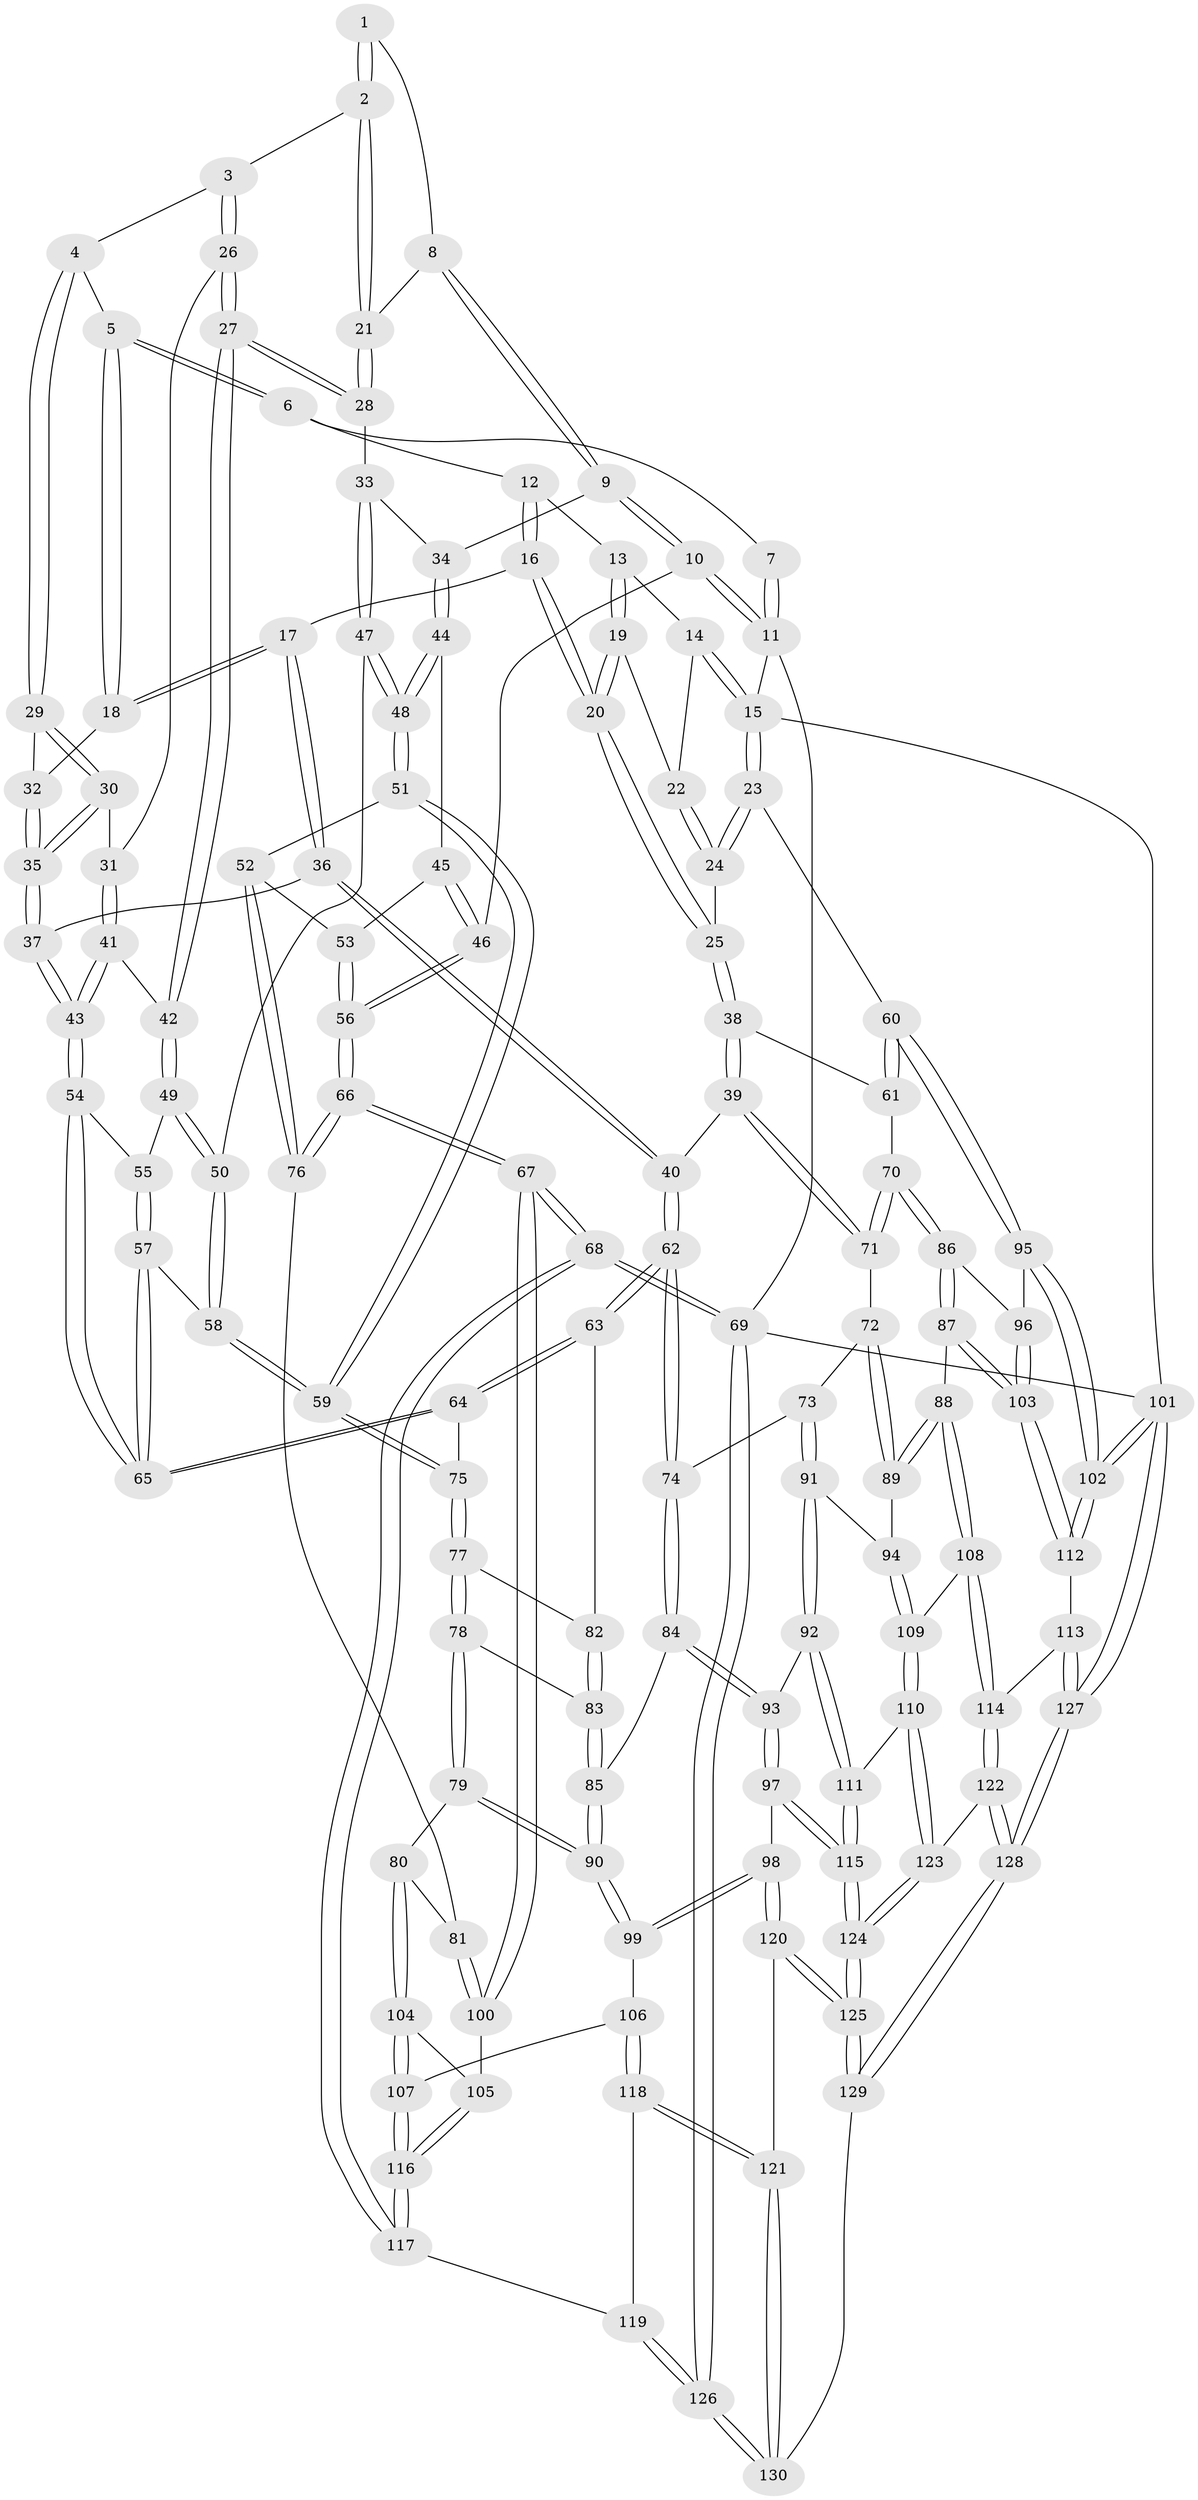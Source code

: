 // coarse degree distribution, {3: 0.1282051282051282, 4: 0.21794871794871795, 7: 0.038461538461538464, 5: 0.5256410256410257, 6: 0.07692307692307693, 2: 0.01282051282051282}
// Generated by graph-tools (version 1.1) at 2025/05/03/04/25 22:05:33]
// undirected, 130 vertices, 322 edges
graph export_dot {
graph [start="1"]
  node [color=gray90,style=filled];
  1 [pos="+0.22907655678453773+0"];
  2 [pos="+0.4045953979698897+0.11896156451634157"];
  3 [pos="+0.43594997485828446+0.11773069129156806"];
  4 [pos="+0.4896257261417227+0.09912451441931826"];
  5 [pos="+0.49316086917513446+0.09540737835147631"];
  6 [pos="+0.6347624829074969+0"];
  7 [pos="+0.12604756342278725+0"];
  8 [pos="+0.20503666954202304+0.1319718260165781"];
  9 [pos="+0.11920260941423597+0.17325252931094878"];
  10 [pos="+0+0"];
  11 [pos="+0+0"];
  12 [pos="+0.6869676375430289+0"];
  13 [pos="+0.7192167892845018+0"];
  14 [pos="+1+0"];
  15 [pos="+1+0"];
  16 [pos="+0.7199250707028516+0.2518498708328769"];
  17 [pos="+0.7127403489363138+0.25503100690658353"];
  18 [pos="+0.6875846782066765+0.254223907170512"];
  19 [pos="+0.8364982419402093+0.19050381772278865"];
  20 [pos="+0.7601664837028219+0.26132454284112894"];
  21 [pos="+0.2951512078592729+0.18440375820695176"];
  22 [pos="+0.8841733322767428+0.18959703659875243"];
  23 [pos="+1+0.13022185467946026"];
  24 [pos="+0.947531192450977+0.2488488383483844"];
  25 [pos="+0.8647427166212732+0.3830003146969602"];
  26 [pos="+0.4059800160180206+0.23974398438245384"];
  27 [pos="+0.3346356732121134+0.3137983434620727"];
  28 [pos="+0.2757385491649809+0.2877485993990474"];
  29 [pos="+0.5152340234646497+0.2263119398084909"];
  30 [pos="+0.5025296057742216+0.2911155600178424"];
  31 [pos="+0.4520933091248286+0.31594828709944306"];
  32 [pos="+0.6281283050264689+0.2792185049710413"];
  33 [pos="+0.27030522640954696+0.29053217221837163"];
  34 [pos="+0.14283294784663975+0.2824177045773715"];
  35 [pos="+0.5671498938370076+0.36113304452154366"];
  36 [pos="+0.6617258502199289+0.4365141078394833"];
  37 [pos="+0.573373967716509+0.4102539847940058"];
  38 [pos="+0.8703777761838469+0.41721021965169414"];
  39 [pos="+0.7251780259204098+0.4882202692001194"];
  40 [pos="+0.6816677863362476+0.4563094864929389"];
  41 [pos="+0.42130734827626054+0.351001878957408"];
  42 [pos="+0.37038206723305533+0.3515324692414724"];
  43 [pos="+0.5019669546532006+0.4568868153003851"];
  44 [pos="+0.12188199838382643+0.3100789215149181"];
  45 [pos="+0.12027701507448921+0.3104463668828553"];
  46 [pos="+0+0"];
  47 [pos="+0.24982356263905528+0.37657681483960403"];
  48 [pos="+0.17800015201391922+0.486537592918294"];
  49 [pos="+0.35009090791112063+0.4135346248044977"];
  50 [pos="+0.34050296669714464+0.42559925690880424"];
  51 [pos="+0.17649964300994136+0.5047691513652722"];
  52 [pos="+0.13779463300516614+0.5206833674362101"];
  53 [pos="+0+0.3721551955215672"];
  54 [pos="+0.5019399886701412+0.45694260361632355"];
  55 [pos="+0.3707387661218147+0.42377714124017557"];
  56 [pos="+0+0.35542796820975875"];
  57 [pos="+0.47271699799143496+0.5324641818119888"];
  58 [pos="+0.32704495173412934+0.4598012474443602"];
  59 [pos="+0.2384562563367579+0.5306091546401724"];
  60 [pos="+1+0.5318429177105276"];
  61 [pos="+0.8903560309009823+0.4304017142746291"];
  62 [pos="+0.5056562519553548+0.5910403230459904"];
  63 [pos="+0.49373840896233384+0.5787485840145971"];
  64 [pos="+0.4762925183425568+0.5357434862303664"];
  65 [pos="+0.47626554651721276+0.5345601587589457"];
  66 [pos="+0+0.6494155874814148"];
  67 [pos="+0+0.759324744582269"];
  68 [pos="+0+1"];
  69 [pos="+0+1"];
  70 [pos="+0.8383642113296744+0.6751355683123687"];
  71 [pos="+0.7204647221296341+0.5260998929622819"];
  72 [pos="+0.6094086717696603+0.6516260509766202"];
  73 [pos="+0.57838548664465+0.659189035316717"];
  74 [pos="+0.5494068225112829+0.6501050713438228"];
  75 [pos="+0.26798130922250174+0.5696594455963523"];
  76 [pos="+0.1149368967709076+0.5416389370534568"];
  77 [pos="+0.27081045088315814+0.5802039135723357"];
  78 [pos="+0.2710180645428834+0.6861195593974976"];
  79 [pos="+0.259779969112656+0.7182173383835283"];
  80 [pos="+0.19144168274814033+0.734547225147081"];
  81 [pos="+0.14976141332859363+0.7253212348059321"];
  82 [pos="+0.39790066652735945+0.6327909364980251"];
  83 [pos="+0.3809082736173426+0.6721882605823846"];
  84 [pos="+0.4729528551249863+0.7284003914892042"];
  85 [pos="+0.4171626542717624+0.7334257902009896"];
  86 [pos="+0.8448137926311274+0.6918811641016929"];
  87 [pos="+0.8360834860899763+0.702398528227441"];
  88 [pos="+0.8062947990573218+0.7327303852390231"];
  89 [pos="+0.7287815446965278+0.71586068965993"];
  90 [pos="+0.32896766534195027+0.8018230580167325"];
  91 [pos="+0.5981382031332203+0.7762051117171769"];
  92 [pos="+0.5766707102164881+0.8199792840191905"];
  93 [pos="+0.48191934911587025+0.7993711982125312"];
  94 [pos="+0.6572664678702058+0.7981027547841529"];
  95 [pos="+1+0.6032494918541789"];
  96 [pos="+1+0.6745111639948382"];
  97 [pos="+0.44869856358372984+0.8670926085807711"];
  98 [pos="+0.3641284285380037+0.865933852458071"];
  99 [pos="+0.33048760018877005+0.8149508896398735"];
  100 [pos="+0.021580107656492296+0.7801961957808684"];
  101 [pos="+1+1"];
  102 [pos="+1+0.9561477908344349"];
  103 [pos="+0.9456314194579056+0.8497671480165224"];
  104 [pos="+0.1881069538536313+0.8482522440020434"];
  105 [pos="+0.024889128131627372+0.7832618239401554"];
  106 [pos="+0.21358456055538297+0.8765815454063188"];
  107 [pos="+0.19561004568468648+0.8713367023794656"];
  108 [pos="+0.7980049845653601+0.807938859640728"];
  109 [pos="+0.71517325597881+0.8733457872958683"];
  110 [pos="+0.7054766305155811+0.8926947159880838"];
  111 [pos="+0.5772151318772502+0.8356003760746211"];
  112 [pos="+0.938590231899713+0.8945473129045697"];
  113 [pos="+0.899120134940576+0.9120583493648774"];
  114 [pos="+0.8977112420153278+0.911426420133398"];
  115 [pos="+0.5296138760882725+0.9373438872178912"];
  116 [pos="+0.13143151834777198+0.9125958091530852"];
  117 [pos="+0.12723929647974938+0.9307177097557875"];
  118 [pos="+0.2854268635079766+1"];
  119 [pos="+0.13541695538348292+0.9430597448024665"];
  120 [pos="+0.3555666686957976+0.8977929080852723"];
  121 [pos="+0.29101016809509983+1"];
  122 [pos="+0.7737688805979447+0.9624533004334507"];
  123 [pos="+0.7035130992979739+0.9042213401437285"];
  124 [pos="+0.5642806700485867+1"];
  125 [pos="+0.5596538823315027+1"];
  126 [pos="+0.10636077742539889+1"];
  127 [pos="+0.9132539569043557+1"];
  128 [pos="+0.8162752522355659+1"];
  129 [pos="+0.5432235810443777+1"];
  130 [pos="+0.3239871514516307+1"];
  1 -- 2;
  1 -- 2;
  1 -- 8;
  2 -- 3;
  2 -- 21;
  2 -- 21;
  3 -- 4;
  3 -- 26;
  3 -- 26;
  4 -- 5;
  4 -- 29;
  4 -- 29;
  5 -- 6;
  5 -- 6;
  5 -- 18;
  5 -- 18;
  6 -- 7;
  6 -- 12;
  7 -- 11;
  7 -- 11;
  8 -- 9;
  8 -- 9;
  8 -- 21;
  9 -- 10;
  9 -- 10;
  9 -- 34;
  10 -- 11;
  10 -- 11;
  10 -- 46;
  11 -- 15;
  11 -- 69;
  12 -- 13;
  12 -- 16;
  12 -- 16;
  13 -- 14;
  13 -- 19;
  13 -- 19;
  14 -- 15;
  14 -- 15;
  14 -- 22;
  15 -- 23;
  15 -- 23;
  15 -- 101;
  16 -- 17;
  16 -- 20;
  16 -- 20;
  17 -- 18;
  17 -- 18;
  17 -- 36;
  17 -- 36;
  18 -- 32;
  19 -- 20;
  19 -- 20;
  19 -- 22;
  20 -- 25;
  20 -- 25;
  21 -- 28;
  21 -- 28;
  22 -- 24;
  22 -- 24;
  23 -- 24;
  23 -- 24;
  23 -- 60;
  24 -- 25;
  25 -- 38;
  25 -- 38;
  26 -- 27;
  26 -- 27;
  26 -- 31;
  27 -- 28;
  27 -- 28;
  27 -- 42;
  27 -- 42;
  28 -- 33;
  29 -- 30;
  29 -- 30;
  29 -- 32;
  30 -- 31;
  30 -- 35;
  30 -- 35;
  31 -- 41;
  31 -- 41;
  32 -- 35;
  32 -- 35;
  33 -- 34;
  33 -- 47;
  33 -- 47;
  34 -- 44;
  34 -- 44;
  35 -- 37;
  35 -- 37;
  36 -- 37;
  36 -- 40;
  36 -- 40;
  37 -- 43;
  37 -- 43;
  38 -- 39;
  38 -- 39;
  38 -- 61;
  39 -- 40;
  39 -- 71;
  39 -- 71;
  40 -- 62;
  40 -- 62;
  41 -- 42;
  41 -- 43;
  41 -- 43;
  42 -- 49;
  42 -- 49;
  43 -- 54;
  43 -- 54;
  44 -- 45;
  44 -- 48;
  44 -- 48;
  45 -- 46;
  45 -- 46;
  45 -- 53;
  46 -- 56;
  46 -- 56;
  47 -- 48;
  47 -- 48;
  47 -- 50;
  48 -- 51;
  48 -- 51;
  49 -- 50;
  49 -- 50;
  49 -- 55;
  50 -- 58;
  50 -- 58;
  51 -- 52;
  51 -- 59;
  51 -- 59;
  52 -- 53;
  52 -- 76;
  52 -- 76;
  53 -- 56;
  53 -- 56;
  54 -- 55;
  54 -- 65;
  54 -- 65;
  55 -- 57;
  55 -- 57;
  56 -- 66;
  56 -- 66;
  57 -- 58;
  57 -- 65;
  57 -- 65;
  58 -- 59;
  58 -- 59;
  59 -- 75;
  59 -- 75;
  60 -- 61;
  60 -- 61;
  60 -- 95;
  60 -- 95;
  61 -- 70;
  62 -- 63;
  62 -- 63;
  62 -- 74;
  62 -- 74;
  63 -- 64;
  63 -- 64;
  63 -- 82;
  64 -- 65;
  64 -- 65;
  64 -- 75;
  66 -- 67;
  66 -- 67;
  66 -- 76;
  66 -- 76;
  67 -- 68;
  67 -- 68;
  67 -- 100;
  67 -- 100;
  68 -- 69;
  68 -- 69;
  68 -- 117;
  68 -- 117;
  69 -- 126;
  69 -- 126;
  69 -- 101;
  70 -- 71;
  70 -- 71;
  70 -- 86;
  70 -- 86;
  71 -- 72;
  72 -- 73;
  72 -- 89;
  72 -- 89;
  73 -- 74;
  73 -- 91;
  73 -- 91;
  74 -- 84;
  74 -- 84;
  75 -- 77;
  75 -- 77;
  76 -- 81;
  77 -- 78;
  77 -- 78;
  77 -- 82;
  78 -- 79;
  78 -- 79;
  78 -- 83;
  79 -- 80;
  79 -- 90;
  79 -- 90;
  80 -- 81;
  80 -- 104;
  80 -- 104;
  81 -- 100;
  81 -- 100;
  82 -- 83;
  82 -- 83;
  83 -- 85;
  83 -- 85;
  84 -- 85;
  84 -- 93;
  84 -- 93;
  85 -- 90;
  85 -- 90;
  86 -- 87;
  86 -- 87;
  86 -- 96;
  87 -- 88;
  87 -- 103;
  87 -- 103;
  88 -- 89;
  88 -- 89;
  88 -- 108;
  88 -- 108;
  89 -- 94;
  90 -- 99;
  90 -- 99;
  91 -- 92;
  91 -- 92;
  91 -- 94;
  92 -- 93;
  92 -- 111;
  92 -- 111;
  93 -- 97;
  93 -- 97;
  94 -- 109;
  94 -- 109;
  95 -- 96;
  95 -- 102;
  95 -- 102;
  96 -- 103;
  96 -- 103;
  97 -- 98;
  97 -- 115;
  97 -- 115;
  98 -- 99;
  98 -- 99;
  98 -- 120;
  98 -- 120;
  99 -- 106;
  100 -- 105;
  101 -- 102;
  101 -- 102;
  101 -- 127;
  101 -- 127;
  102 -- 112;
  102 -- 112;
  103 -- 112;
  103 -- 112;
  104 -- 105;
  104 -- 107;
  104 -- 107;
  105 -- 116;
  105 -- 116;
  106 -- 107;
  106 -- 118;
  106 -- 118;
  107 -- 116;
  107 -- 116;
  108 -- 109;
  108 -- 114;
  108 -- 114;
  109 -- 110;
  109 -- 110;
  110 -- 111;
  110 -- 123;
  110 -- 123;
  111 -- 115;
  111 -- 115;
  112 -- 113;
  113 -- 114;
  113 -- 127;
  113 -- 127;
  114 -- 122;
  114 -- 122;
  115 -- 124;
  115 -- 124;
  116 -- 117;
  116 -- 117;
  117 -- 119;
  118 -- 119;
  118 -- 121;
  118 -- 121;
  119 -- 126;
  119 -- 126;
  120 -- 121;
  120 -- 125;
  120 -- 125;
  121 -- 130;
  121 -- 130;
  122 -- 123;
  122 -- 128;
  122 -- 128;
  123 -- 124;
  123 -- 124;
  124 -- 125;
  124 -- 125;
  125 -- 129;
  125 -- 129;
  126 -- 130;
  126 -- 130;
  127 -- 128;
  127 -- 128;
  128 -- 129;
  128 -- 129;
  129 -- 130;
}

